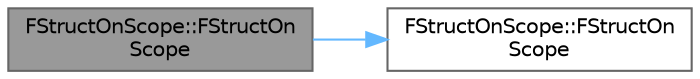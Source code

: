 digraph "FStructOnScope::FStructOnScope"
{
 // INTERACTIVE_SVG=YES
 // LATEX_PDF_SIZE
  bgcolor="transparent";
  edge [fontname=Helvetica,fontsize=10,labelfontname=Helvetica,labelfontsize=10];
  node [fontname=Helvetica,fontsize=10,shape=box,height=0.2,width=0.4];
  rankdir="LR";
  Node1 [id="Node000001",label="FStructOnScope::FStructOn\lScope",height=0.2,width=0.4,color="gray40", fillcolor="grey60", style="filled", fontcolor="black",tooltip=" "];
  Node1 -> Node2 [id="edge1_Node000001_Node000002",color="steelblue1",style="solid",tooltip=" "];
  Node2 [id="Node000002",label="FStructOnScope::FStructOn\lScope",height=0.2,width=0.4,color="grey40", fillcolor="white", style="filled",URL="$d2/dae/classFStructOnScope.html#ad611d60d43344c34d7daa2d86163cb1b",tooltip=" "];
}
